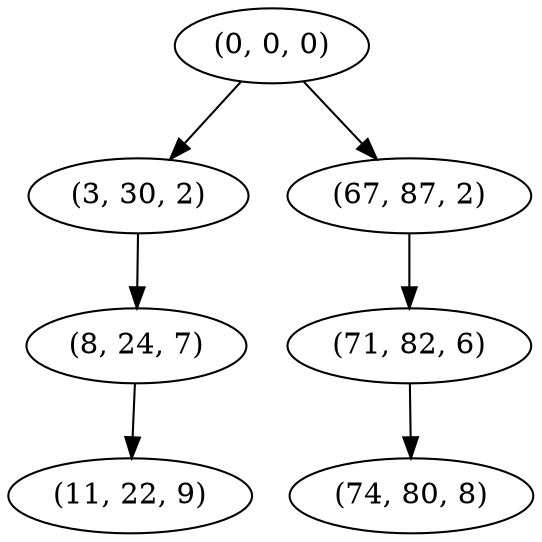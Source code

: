 digraph tree {
    "(0, 0, 0)";
    "(3, 30, 2)";
    "(8, 24, 7)";
    "(11, 22, 9)";
    "(67, 87, 2)";
    "(71, 82, 6)";
    "(74, 80, 8)";
    "(0, 0, 0)" -> "(3, 30, 2)";
    "(0, 0, 0)" -> "(67, 87, 2)";
    "(3, 30, 2)" -> "(8, 24, 7)";
    "(8, 24, 7)" -> "(11, 22, 9)";
    "(67, 87, 2)" -> "(71, 82, 6)";
    "(71, 82, 6)" -> "(74, 80, 8)";
}
